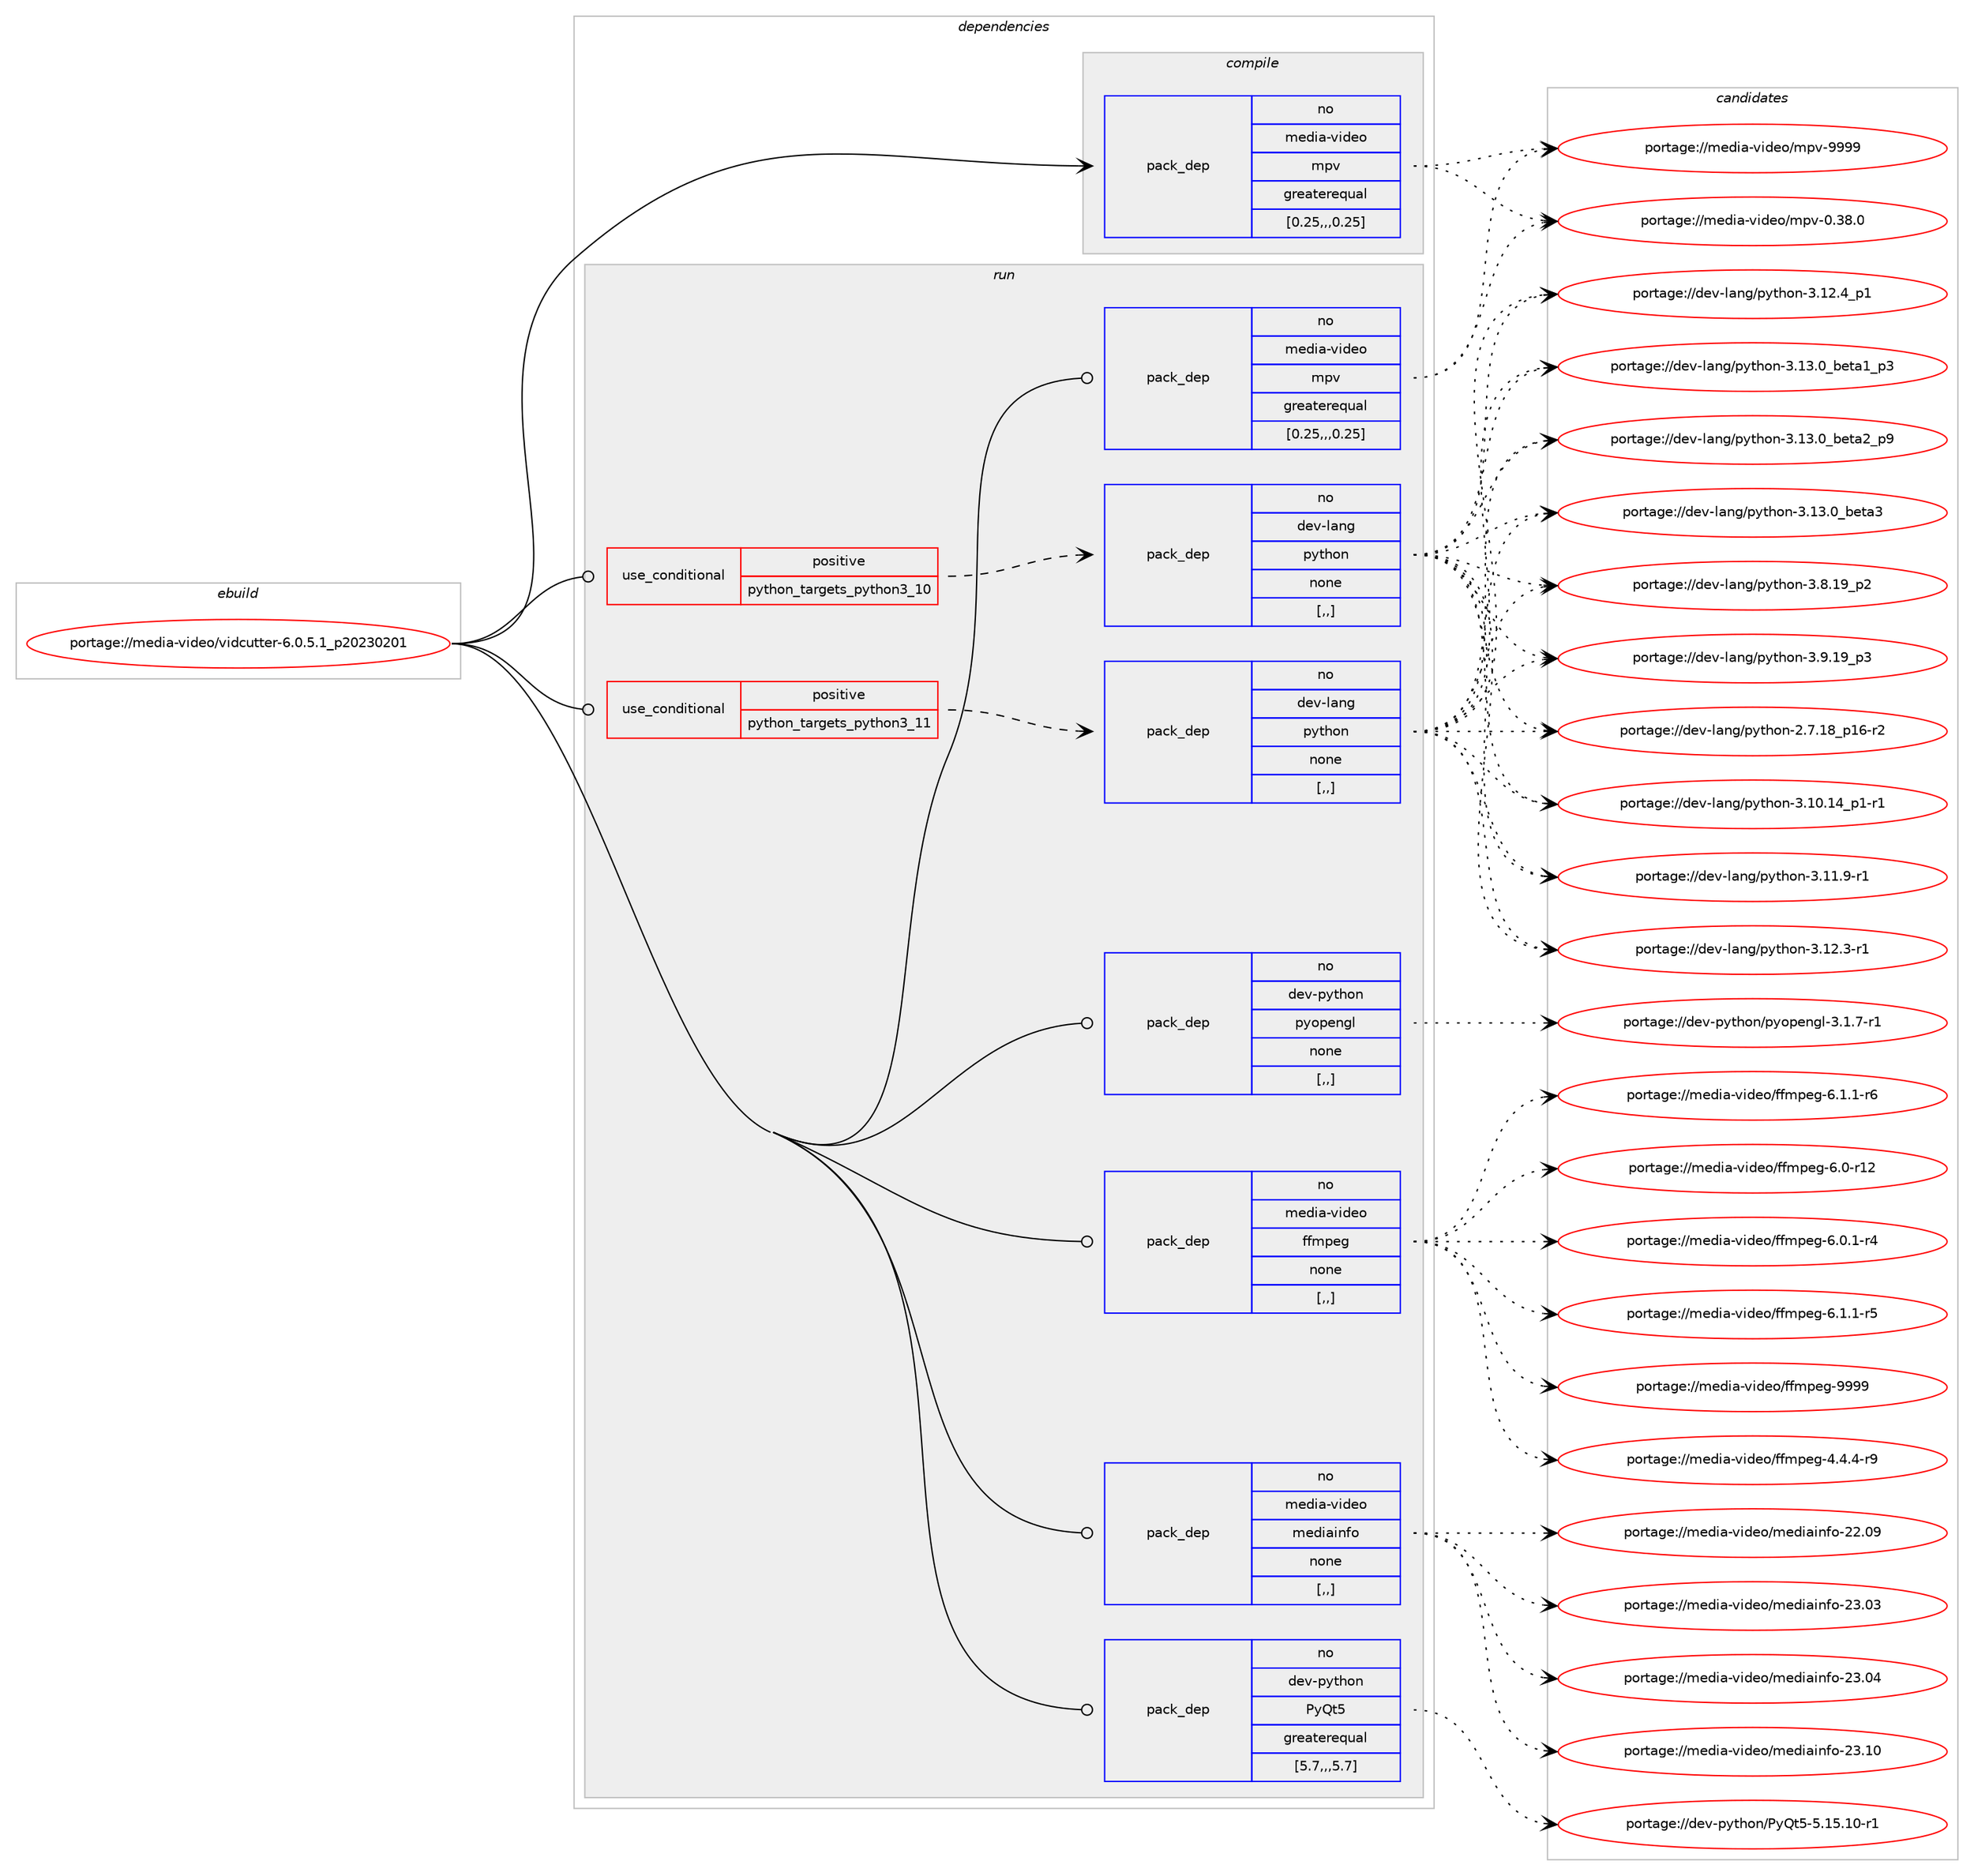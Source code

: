 digraph prolog {

# *************
# Graph options
# *************

newrank=true;
concentrate=true;
compound=true;
graph [rankdir=LR,fontname=Helvetica,fontsize=10,ranksep=1.5];#, ranksep=2.5, nodesep=0.2];
edge  [arrowhead=vee];
node  [fontname=Helvetica,fontsize=10];

# **********
# The ebuild
# **********

subgraph cluster_leftcol {
color=gray;
rank=same;
label=<<i>ebuild</i>>;
id [label="portage://media-video/vidcutter-6.0.5.1_p20230201", color=red, width=4, href="../media-video/vidcutter-6.0.5.1_p20230201.svg"];
}

# ****************
# The dependencies
# ****************

subgraph cluster_midcol {
color=gray;
label=<<i>dependencies</i>>;
subgraph cluster_compile {
fillcolor="#eeeeee";
style=filled;
label=<<i>compile</i>>;
subgraph pack240344 {
dependency326587 [label=<<TABLE BORDER="0" CELLBORDER="1" CELLSPACING="0" CELLPADDING="4" WIDTH="220"><TR><TD ROWSPAN="6" CELLPADDING="30">pack_dep</TD></TR><TR><TD WIDTH="110">no</TD></TR><TR><TD>media-video</TD></TR><TR><TD>mpv</TD></TR><TR><TD>greaterequal</TD></TR><TR><TD>[0.25,,,0.25]</TD></TR></TABLE>>, shape=none, color=blue];
}
id:e -> dependency326587:w [weight=20,style="solid",arrowhead="vee"];
}
subgraph cluster_compileandrun {
fillcolor="#eeeeee";
style=filled;
label=<<i>compile and run</i>>;
}
subgraph cluster_run {
fillcolor="#eeeeee";
style=filled;
label=<<i>run</i>>;
subgraph cond83756 {
dependency326588 [label=<<TABLE BORDER="0" CELLBORDER="1" CELLSPACING="0" CELLPADDING="4"><TR><TD ROWSPAN="3" CELLPADDING="10">use_conditional</TD></TR><TR><TD>positive</TD></TR><TR><TD>python_targets_python3_10</TD></TR></TABLE>>, shape=none, color=red];
subgraph pack240345 {
dependency326589 [label=<<TABLE BORDER="0" CELLBORDER="1" CELLSPACING="0" CELLPADDING="4" WIDTH="220"><TR><TD ROWSPAN="6" CELLPADDING="30">pack_dep</TD></TR><TR><TD WIDTH="110">no</TD></TR><TR><TD>dev-lang</TD></TR><TR><TD>python</TD></TR><TR><TD>none</TD></TR><TR><TD>[,,]</TD></TR></TABLE>>, shape=none, color=blue];
}
dependency326588:e -> dependency326589:w [weight=20,style="dashed",arrowhead="vee"];
}
id:e -> dependency326588:w [weight=20,style="solid",arrowhead="odot"];
subgraph cond83757 {
dependency326590 [label=<<TABLE BORDER="0" CELLBORDER="1" CELLSPACING="0" CELLPADDING="4"><TR><TD ROWSPAN="3" CELLPADDING="10">use_conditional</TD></TR><TR><TD>positive</TD></TR><TR><TD>python_targets_python3_11</TD></TR></TABLE>>, shape=none, color=red];
subgraph pack240346 {
dependency326591 [label=<<TABLE BORDER="0" CELLBORDER="1" CELLSPACING="0" CELLPADDING="4" WIDTH="220"><TR><TD ROWSPAN="6" CELLPADDING="30">pack_dep</TD></TR><TR><TD WIDTH="110">no</TD></TR><TR><TD>dev-lang</TD></TR><TR><TD>python</TD></TR><TR><TD>none</TD></TR><TR><TD>[,,]</TD></TR></TABLE>>, shape=none, color=blue];
}
dependency326590:e -> dependency326591:w [weight=20,style="dashed",arrowhead="vee"];
}
id:e -> dependency326590:w [weight=20,style="solid",arrowhead="odot"];
subgraph pack240347 {
dependency326592 [label=<<TABLE BORDER="0" CELLBORDER="1" CELLSPACING="0" CELLPADDING="4" WIDTH="220"><TR><TD ROWSPAN="6" CELLPADDING="30">pack_dep</TD></TR><TR><TD WIDTH="110">no</TD></TR><TR><TD>dev-python</TD></TR><TR><TD>PyQt5</TD></TR><TR><TD>greaterequal</TD></TR><TR><TD>[5.7,,,5.7]</TD></TR></TABLE>>, shape=none, color=blue];
}
id:e -> dependency326592:w [weight=20,style="solid",arrowhead="odot"];
subgraph pack240348 {
dependency326593 [label=<<TABLE BORDER="0" CELLBORDER="1" CELLSPACING="0" CELLPADDING="4" WIDTH="220"><TR><TD ROWSPAN="6" CELLPADDING="30">pack_dep</TD></TR><TR><TD WIDTH="110">no</TD></TR><TR><TD>dev-python</TD></TR><TR><TD>pyopengl</TD></TR><TR><TD>none</TD></TR><TR><TD>[,,]</TD></TR></TABLE>>, shape=none, color=blue];
}
id:e -> dependency326593:w [weight=20,style="solid",arrowhead="odot"];
subgraph pack240349 {
dependency326594 [label=<<TABLE BORDER="0" CELLBORDER="1" CELLSPACING="0" CELLPADDING="4" WIDTH="220"><TR><TD ROWSPAN="6" CELLPADDING="30">pack_dep</TD></TR><TR><TD WIDTH="110">no</TD></TR><TR><TD>media-video</TD></TR><TR><TD>ffmpeg</TD></TR><TR><TD>none</TD></TR><TR><TD>[,,]</TD></TR></TABLE>>, shape=none, color=blue];
}
id:e -> dependency326594:w [weight=20,style="solid",arrowhead="odot"];
subgraph pack240350 {
dependency326595 [label=<<TABLE BORDER="0" CELLBORDER="1" CELLSPACING="0" CELLPADDING="4" WIDTH="220"><TR><TD ROWSPAN="6" CELLPADDING="30">pack_dep</TD></TR><TR><TD WIDTH="110">no</TD></TR><TR><TD>media-video</TD></TR><TR><TD>mediainfo</TD></TR><TR><TD>none</TD></TR><TR><TD>[,,]</TD></TR></TABLE>>, shape=none, color=blue];
}
id:e -> dependency326595:w [weight=20,style="solid",arrowhead="odot"];
subgraph pack240351 {
dependency326596 [label=<<TABLE BORDER="0" CELLBORDER="1" CELLSPACING="0" CELLPADDING="4" WIDTH="220"><TR><TD ROWSPAN="6" CELLPADDING="30">pack_dep</TD></TR><TR><TD WIDTH="110">no</TD></TR><TR><TD>media-video</TD></TR><TR><TD>mpv</TD></TR><TR><TD>greaterequal</TD></TR><TR><TD>[0.25,,,0.25]</TD></TR></TABLE>>, shape=none, color=blue];
}
id:e -> dependency326596:w [weight=20,style="solid",arrowhead="odot"];
}
}

# **************
# The candidates
# **************

subgraph cluster_choices {
rank=same;
color=gray;
label=<<i>candidates</i>>;

subgraph choice240344 {
color=black;
nodesep=1;
choice10910110010597451181051001011114710911211845484651564648 [label="portage://media-video/mpv-0.38.0", color=red, width=4,href="../media-video/mpv-0.38.0.svg"];
choice1091011001059745118105100101111471091121184557575757 [label="portage://media-video/mpv-9999", color=red, width=4,href="../media-video/mpv-9999.svg"];
dependency326587:e -> choice10910110010597451181051001011114710911211845484651564648:w [style=dotted,weight="100"];
dependency326587:e -> choice1091011001059745118105100101111471091121184557575757:w [style=dotted,weight="100"];
}
subgraph choice240345 {
color=black;
nodesep=1;
choice100101118451089711010347112121116104111110455046554649569511249544511450 [label="portage://dev-lang/python-2.7.18_p16-r2", color=red, width=4,href="../dev-lang/python-2.7.18_p16-r2.svg"];
choice100101118451089711010347112121116104111110455146494846495295112494511449 [label="portage://dev-lang/python-3.10.14_p1-r1", color=red, width=4,href="../dev-lang/python-3.10.14_p1-r1.svg"];
choice100101118451089711010347112121116104111110455146494946574511449 [label="portage://dev-lang/python-3.11.9-r1", color=red, width=4,href="../dev-lang/python-3.11.9-r1.svg"];
choice100101118451089711010347112121116104111110455146495046514511449 [label="portage://dev-lang/python-3.12.3-r1", color=red, width=4,href="../dev-lang/python-3.12.3-r1.svg"];
choice100101118451089711010347112121116104111110455146495046529511249 [label="portage://dev-lang/python-3.12.4_p1", color=red, width=4,href="../dev-lang/python-3.12.4_p1.svg"];
choice10010111845108971101034711212111610411111045514649514648959810111697499511251 [label="portage://dev-lang/python-3.13.0_beta1_p3", color=red, width=4,href="../dev-lang/python-3.13.0_beta1_p3.svg"];
choice10010111845108971101034711212111610411111045514649514648959810111697509511257 [label="portage://dev-lang/python-3.13.0_beta2_p9", color=red, width=4,href="../dev-lang/python-3.13.0_beta2_p9.svg"];
choice1001011184510897110103471121211161041111104551464951464895981011169751 [label="portage://dev-lang/python-3.13.0_beta3", color=red, width=4,href="../dev-lang/python-3.13.0_beta3.svg"];
choice100101118451089711010347112121116104111110455146564649579511250 [label="portage://dev-lang/python-3.8.19_p2", color=red, width=4,href="../dev-lang/python-3.8.19_p2.svg"];
choice100101118451089711010347112121116104111110455146574649579511251 [label="portage://dev-lang/python-3.9.19_p3", color=red, width=4,href="../dev-lang/python-3.9.19_p3.svg"];
dependency326589:e -> choice100101118451089711010347112121116104111110455046554649569511249544511450:w [style=dotted,weight="100"];
dependency326589:e -> choice100101118451089711010347112121116104111110455146494846495295112494511449:w [style=dotted,weight="100"];
dependency326589:e -> choice100101118451089711010347112121116104111110455146494946574511449:w [style=dotted,weight="100"];
dependency326589:e -> choice100101118451089711010347112121116104111110455146495046514511449:w [style=dotted,weight="100"];
dependency326589:e -> choice100101118451089711010347112121116104111110455146495046529511249:w [style=dotted,weight="100"];
dependency326589:e -> choice10010111845108971101034711212111610411111045514649514648959810111697499511251:w [style=dotted,weight="100"];
dependency326589:e -> choice10010111845108971101034711212111610411111045514649514648959810111697509511257:w [style=dotted,weight="100"];
dependency326589:e -> choice1001011184510897110103471121211161041111104551464951464895981011169751:w [style=dotted,weight="100"];
dependency326589:e -> choice100101118451089711010347112121116104111110455146564649579511250:w [style=dotted,weight="100"];
dependency326589:e -> choice100101118451089711010347112121116104111110455146574649579511251:w [style=dotted,weight="100"];
}
subgraph choice240346 {
color=black;
nodesep=1;
choice100101118451089711010347112121116104111110455046554649569511249544511450 [label="portage://dev-lang/python-2.7.18_p16-r2", color=red, width=4,href="../dev-lang/python-2.7.18_p16-r2.svg"];
choice100101118451089711010347112121116104111110455146494846495295112494511449 [label="portage://dev-lang/python-3.10.14_p1-r1", color=red, width=4,href="../dev-lang/python-3.10.14_p1-r1.svg"];
choice100101118451089711010347112121116104111110455146494946574511449 [label="portage://dev-lang/python-3.11.9-r1", color=red, width=4,href="../dev-lang/python-3.11.9-r1.svg"];
choice100101118451089711010347112121116104111110455146495046514511449 [label="portage://dev-lang/python-3.12.3-r1", color=red, width=4,href="../dev-lang/python-3.12.3-r1.svg"];
choice100101118451089711010347112121116104111110455146495046529511249 [label="portage://dev-lang/python-3.12.4_p1", color=red, width=4,href="../dev-lang/python-3.12.4_p1.svg"];
choice10010111845108971101034711212111610411111045514649514648959810111697499511251 [label="portage://dev-lang/python-3.13.0_beta1_p3", color=red, width=4,href="../dev-lang/python-3.13.0_beta1_p3.svg"];
choice10010111845108971101034711212111610411111045514649514648959810111697509511257 [label="portage://dev-lang/python-3.13.0_beta2_p9", color=red, width=4,href="../dev-lang/python-3.13.0_beta2_p9.svg"];
choice1001011184510897110103471121211161041111104551464951464895981011169751 [label="portage://dev-lang/python-3.13.0_beta3", color=red, width=4,href="../dev-lang/python-3.13.0_beta3.svg"];
choice100101118451089711010347112121116104111110455146564649579511250 [label="portage://dev-lang/python-3.8.19_p2", color=red, width=4,href="../dev-lang/python-3.8.19_p2.svg"];
choice100101118451089711010347112121116104111110455146574649579511251 [label="portage://dev-lang/python-3.9.19_p3", color=red, width=4,href="../dev-lang/python-3.9.19_p3.svg"];
dependency326591:e -> choice100101118451089711010347112121116104111110455046554649569511249544511450:w [style=dotted,weight="100"];
dependency326591:e -> choice100101118451089711010347112121116104111110455146494846495295112494511449:w [style=dotted,weight="100"];
dependency326591:e -> choice100101118451089711010347112121116104111110455146494946574511449:w [style=dotted,weight="100"];
dependency326591:e -> choice100101118451089711010347112121116104111110455146495046514511449:w [style=dotted,weight="100"];
dependency326591:e -> choice100101118451089711010347112121116104111110455146495046529511249:w [style=dotted,weight="100"];
dependency326591:e -> choice10010111845108971101034711212111610411111045514649514648959810111697499511251:w [style=dotted,weight="100"];
dependency326591:e -> choice10010111845108971101034711212111610411111045514649514648959810111697509511257:w [style=dotted,weight="100"];
dependency326591:e -> choice1001011184510897110103471121211161041111104551464951464895981011169751:w [style=dotted,weight="100"];
dependency326591:e -> choice100101118451089711010347112121116104111110455146564649579511250:w [style=dotted,weight="100"];
dependency326591:e -> choice100101118451089711010347112121116104111110455146574649579511251:w [style=dotted,weight="100"];
}
subgraph choice240347 {
color=black;
nodesep=1;
choice100101118451121211161041111104780121811165345534649534649484511449 [label="portage://dev-python/PyQt5-5.15.10-r1", color=red, width=4,href="../dev-python/PyQt5-5.15.10-r1.svg"];
dependency326592:e -> choice100101118451121211161041111104780121811165345534649534649484511449:w [style=dotted,weight="100"];
}
subgraph choice240348 {
color=black;
nodesep=1;
choice10010111845112121116104111110471121211111121011101031084551464946554511449 [label="portage://dev-python/pyopengl-3.1.7-r1", color=red, width=4,href="../dev-python/pyopengl-3.1.7-r1.svg"];
dependency326593:e -> choice10010111845112121116104111110471121211111121011101031084551464946554511449:w [style=dotted,weight="100"];
}
subgraph choice240349 {
color=black;
nodesep=1;
choice1091011001059745118105100101111471021021091121011034552465246524511457 [label="portage://media-video/ffmpeg-4.4.4-r9", color=red, width=4,href="../media-video/ffmpeg-4.4.4-r9.svg"];
choice10910110010597451181051001011114710210210911210110345544648451144950 [label="portage://media-video/ffmpeg-6.0-r12", color=red, width=4,href="../media-video/ffmpeg-6.0-r12.svg"];
choice1091011001059745118105100101111471021021091121011034554464846494511452 [label="portage://media-video/ffmpeg-6.0.1-r4", color=red, width=4,href="../media-video/ffmpeg-6.0.1-r4.svg"];
choice1091011001059745118105100101111471021021091121011034554464946494511453 [label="portage://media-video/ffmpeg-6.1.1-r5", color=red, width=4,href="../media-video/ffmpeg-6.1.1-r5.svg"];
choice1091011001059745118105100101111471021021091121011034554464946494511454 [label="portage://media-video/ffmpeg-6.1.1-r6", color=red, width=4,href="../media-video/ffmpeg-6.1.1-r6.svg"];
choice1091011001059745118105100101111471021021091121011034557575757 [label="portage://media-video/ffmpeg-9999", color=red, width=4,href="../media-video/ffmpeg-9999.svg"];
dependency326594:e -> choice1091011001059745118105100101111471021021091121011034552465246524511457:w [style=dotted,weight="100"];
dependency326594:e -> choice10910110010597451181051001011114710210210911210110345544648451144950:w [style=dotted,weight="100"];
dependency326594:e -> choice1091011001059745118105100101111471021021091121011034554464846494511452:w [style=dotted,weight="100"];
dependency326594:e -> choice1091011001059745118105100101111471021021091121011034554464946494511453:w [style=dotted,weight="100"];
dependency326594:e -> choice1091011001059745118105100101111471021021091121011034554464946494511454:w [style=dotted,weight="100"];
dependency326594:e -> choice1091011001059745118105100101111471021021091121011034557575757:w [style=dotted,weight="100"];
}
subgraph choice240350 {
color=black;
nodesep=1;
choice10910110010597451181051001011114710910110010597105110102111455050464857 [label="portage://media-video/mediainfo-22.09", color=red, width=4,href="../media-video/mediainfo-22.09.svg"];
choice10910110010597451181051001011114710910110010597105110102111455051464851 [label="portage://media-video/mediainfo-23.03", color=red, width=4,href="../media-video/mediainfo-23.03.svg"];
choice10910110010597451181051001011114710910110010597105110102111455051464852 [label="portage://media-video/mediainfo-23.04", color=red, width=4,href="../media-video/mediainfo-23.04.svg"];
choice10910110010597451181051001011114710910110010597105110102111455051464948 [label="portage://media-video/mediainfo-23.10", color=red, width=4,href="../media-video/mediainfo-23.10.svg"];
dependency326595:e -> choice10910110010597451181051001011114710910110010597105110102111455050464857:w [style=dotted,weight="100"];
dependency326595:e -> choice10910110010597451181051001011114710910110010597105110102111455051464851:w [style=dotted,weight="100"];
dependency326595:e -> choice10910110010597451181051001011114710910110010597105110102111455051464852:w [style=dotted,weight="100"];
dependency326595:e -> choice10910110010597451181051001011114710910110010597105110102111455051464948:w [style=dotted,weight="100"];
}
subgraph choice240351 {
color=black;
nodesep=1;
choice10910110010597451181051001011114710911211845484651564648 [label="portage://media-video/mpv-0.38.0", color=red, width=4,href="../media-video/mpv-0.38.0.svg"];
choice1091011001059745118105100101111471091121184557575757 [label="portage://media-video/mpv-9999", color=red, width=4,href="../media-video/mpv-9999.svg"];
dependency326596:e -> choice10910110010597451181051001011114710911211845484651564648:w [style=dotted,weight="100"];
dependency326596:e -> choice1091011001059745118105100101111471091121184557575757:w [style=dotted,weight="100"];
}
}

}
